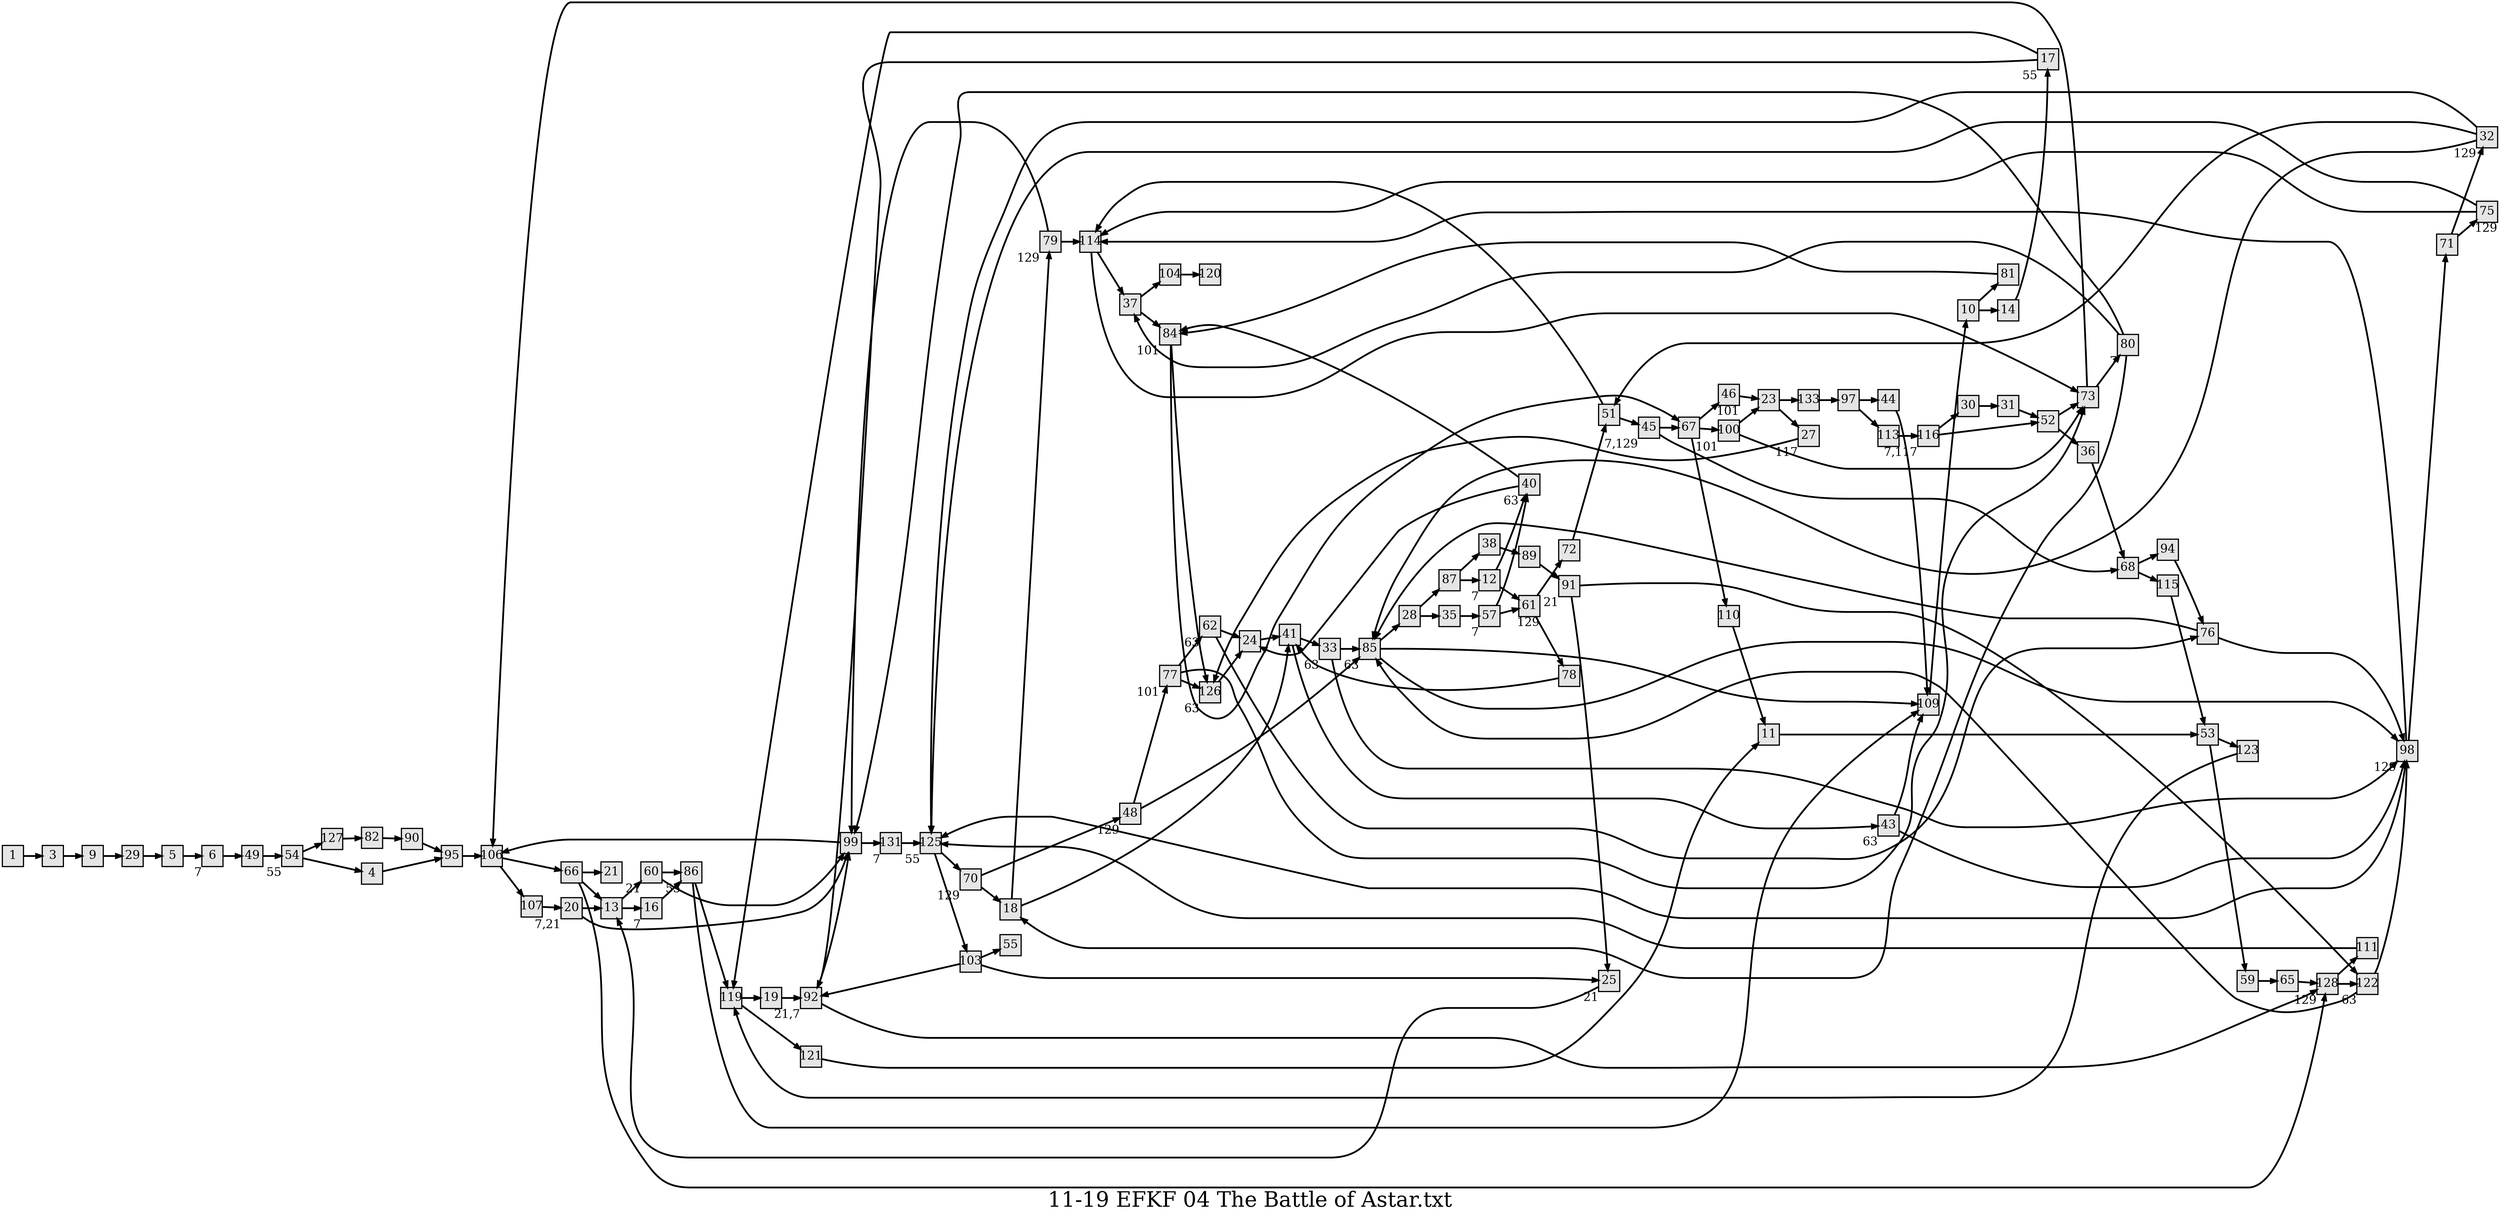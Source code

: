digraph g{
  graph [ label="11-19 EFKF 04 The Battle of Astar.txt" rankdir=LR, ordering=out, fontsize=36, nodesep="0.35", ranksep="0.45"];
  node  [shape=rect, penwidth=2, fontsize=20, style=filled, fillcolor=grey90, margin="0,0", labelfloat=true, regular=true, fixedsize=true];
  edge  [labelfloat=true, penwidth=3, fontsize=12];

  1 -> 3;
  3 -> 9;
  4 -> 95;
  5 -> 6;
  6	[ xlabel="7" ];
  6 -> 49;
  9 -> 29;
  10 -> 81;
  10 -> 14;
  11 -> 53;
  12	[ xlabel="7" ];
  12 -> 40;
  12 -> 61;
  13 -> 60;
  13 -> 16;
  14 -> 17;
  16	[ xlabel="7" ];
  16 -> 86;
  17	[ xlabel="55" ];
  17 -> 119;
  17 -> 92;
  18 -> 79;
  18 -> 41;
  19 -> 92;
  20	[ xlabel="7,21" ];
  20 -> 13;
  20 -> 99;
  23 -> 133;
  23 -> 27;
  24 -> 41;
  25	[ xlabel="21" ];
  25 -> 13;
  27	[ xlabel="117" ];
  27 -> 126;
  28 -> 87;
  28 -> 35;
  29 -> 5;
  30 -> 31;
  31 -> 52;
  32	[ xlabel="129" ];
  32 -> 125;
  32 -> 51;
  32 -> 85;
  33	[ xlabel="63" ];
  33 -> 85;
  33 -> 98;
  35 -> 57;
  36 -> 68;
  37 -> 104;
  37 -> 84;
  38 -> 89;
  40	[ xlabel="63" ];
  40 -> 24;
  40 -> 84;
  41 -> 33;
  41 -> 43;
  43	[ xlabel="63" ];
  43 -> 109;
  43 -> 98;
  44 -> 109;
  45	[ xlabel="7,129" ];
  45 -> 67;
  45 -> 68;
  46	[ xlabel="101" ];
  46 -> 23;
  48	[ xlabel="129" ];
  48 -> 77;
  48 -> 85;
  49 -> 54;
  51 -> 114;
  51 -> 45;
  52 -> 73;
  52 -> 36;
  53 -> 123;
  53 -> 59;
  54	[ xlabel="55" ];
  54 -> 127;
  54 -> 4;
  57	[ xlabel="7" ];
  57 -> 40;
  57 -> 61;
  59 -> 65;
  60	[ xlabel="21" ];
  60 -> 86;
  60 -> 99;
  61	[ xlabel="129" ];
  61 -> 72;
  61 -> 78;
  62	[ xlabel="63" ];
  62 -> 24;
  62 -> 76;
  65 -> 128;
  66 -> 21;
  66 -> 13;
  66 -> 128;
  67 -> 46;
  67 -> 100;
  67 -> 110;
  68 -> 94;
  68 -> 115;
  70	[ xlabel="129" ];
  70 -> 48;
  70 -> 18;
  71 -> 32;
  71 -> 75;
  72 -> 51;
  73 -> 80;
  73 -> 106;
  75	[ xlabel="129" ];
  75 -> 125;
  75 -> 114;
  76 -> 85;
  76 -> 98;
  77	[ xlabel="101" ];
  77 -> 62;
  77 -> 73;
  77 -> 126;
  78 -> 41;
  79	[ xlabel="129" ];
  79 -> 114;
  79 -> 99;
  80	[ xlabel="7" ];
  80 -> 37;
  80 -> 18;
  80 -> 99;
  81 -> 84;
  82 -> 90;
  84	[ xlabel="101" ];
  84 -> 126;
  84 -> 67;
  85	[ xlabel="63" ];
  85 -> 28;
  85 -> 109;
  85 -> 98;
  86	[ xlabel="55" ];
  86 -> 119;
  86 -> 109;
  87 -> 38;
  87 -> 12;
  89 -> 91;
  90 -> 95;
  91	[ xlabel="21" ];
  91 -> 122;
  91 -> 25;
  92	[ xlabel="21,7" ];
  92 -> 99;
  92 -> 128;
  94 -> 76;
  95 -> 106;
  97 -> 44;
  97 -> 113;
  98	[ xlabel="129" ];
  98 -> 71;
  98 -> 125;
  98 -> 114;
  99 -> 131;
  99 -> 106;
  100	[ xlabel="101" ];
  100 -> 23;
  100 -> 73;
  103 -> 55;
  103 -> 25;
  103 -> 92;
  104 -> 120;
  106 -> 66;
  106 -> 107;
  107 -> 20;
  109 -> 10;
  110 -> 11;
  111 -> 125;
  113 -> 116;
  114 -> 37;
  114 -> 73;
  115 -> 53;
  116	[ xlabel="7,117" ];
  116 -> 30;
  116 -> 52;
  119 -> 19;
  119 -> 121;
  121 -> 11;
  122	[ xlabel="63" ];
  122 -> 85;
  122 -> 98;
  123 -> 119;
  125 -> 70;
  125	[ xlabel="55" ];
  125 -> 103;
  126	[ xlabel="63" ];
  126 -> 24;
  127 -> 82;
  128	[ xlabel="129" ];
  128 -> 111;
  128 -> 122;
  131	[ xlabel="7" ];
  131 -> 125;
  133 -> 97;
}

